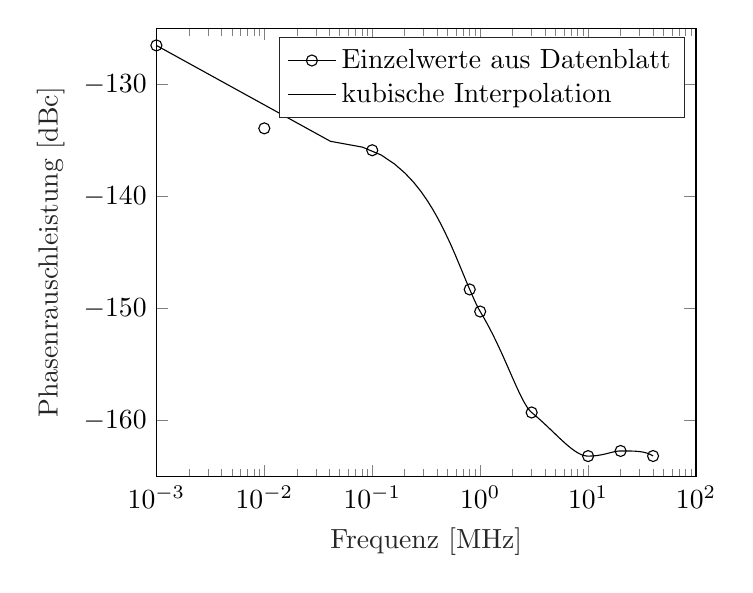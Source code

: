 % This file was created by matlab2tikz.
%
%The latest updates can be retrieved from
%  http://www.mathworks.com/matlabcentral/fileexchange/22022-matlab2tikz-matlab2tikz
%where you can also make suggestions and rate matlab2tikz.
%
\begin{tikzpicture}

\begin{axis}[%
xmode=log,
xmin=0.001,
xmax=100,
xminorticks=true,
xlabel style={font=\color{white!15!black}},
xlabel={Frequenz [MHz]},
ymin=-165,
ymax=-125,
ylabel style={font=\color{white!15!black}},
ylabel={Phasenrauschleistung [dBc]},
axis background/.style={fill=white},
legend style={legend cell align=left, align=left, draw=white!15!black}
]
\addplot [color=black, draw=none, mark=o, mark options={solid, black}]
  table[row sep=crcr]{%
0.001	-126.533\\
0.01	-133.934\\
0.1	-135.887\\
0.8	-148.306\\
1	-150.277\\
3	-159.284\\
10	-163.175\\
20	-162.717\\
40	-163.168\\
};
\addlegendentry{Einzelwerte aus Datenblatt}

\addplot [color=black]
  table[row sep=crcr]{%
0.001	-126.533\\
0.041	-135.09\\
0.081	-135.607\\
0.121	-136.311\\
0.161	-137.117\\
0.201	-137.924\\
0.241	-138.729\\
0.281	-139.53\\
0.321	-140.324\\
0.361	-141.108\\
0.401	-141.88\\
0.441	-142.637\\
0.481	-143.376\\
0.522	-144.095\\
0.562	-144.79\\
0.602	-145.46\\
0.642	-146.101\\
0.682	-146.711\\
0.722	-147.287\\
0.762	-147.827\\
0.802	-148.328\\
0.842	-148.796\\
0.882	-149.234\\
0.922	-149.634\\
0.962	-149.989\\
1.002	-150.29\\
1.042	-150.565\\
1.082	-150.837\\
1.122	-151.106\\
1.162	-151.373\\
1.202	-151.637\\
1.242	-151.899\\
1.282	-152.158\\
1.322	-152.413\\
1.362	-152.666\\
1.402	-152.916\\
1.442	-153.162\\
1.482	-153.406\\
1.522	-153.645\\
1.563	-153.882\\
1.603	-154.115\\
1.643	-154.344\\
1.683	-154.569\\
1.723	-154.791\\
1.763	-155.008\\
1.803	-155.222\\
1.843	-155.431\\
1.883	-155.636\\
1.923	-155.837\\
1.963	-156.034\\
2.003	-156.226\\
2.043	-156.413\\
2.083	-156.596\\
2.123	-156.774\\
2.163	-156.947\\
2.203	-157.115\\
2.243	-157.278\\
2.283	-157.436\\
2.323	-157.588\\
2.363	-157.735\\
2.403	-157.877\\
2.443	-158.014\\
2.483	-158.144\\
2.523	-158.269\\
2.563	-158.388\\
2.604	-158.501\\
2.644	-158.609\\
2.684	-158.71\\
2.724	-158.805\\
2.764	-158.894\\
2.804	-158.976\\
2.844	-159.052\\
2.884	-159.121\\
2.924	-159.184\\
2.964	-159.24\\
3.004	-159.289\\
3.044	-159.335\\
3.084	-159.381\\
3.124	-159.426\\
3.164	-159.472\\
3.204	-159.516\\
3.244	-159.561\\
3.284	-159.606\\
3.324	-159.65\\
3.364	-159.693\\
3.404	-159.737\\
3.444	-159.78\\
3.484	-159.823\\
3.524	-159.866\\
3.564	-159.908\\
3.605	-159.95\\
3.645	-159.992\\
3.685	-160.033\\
3.725	-160.074\\
3.765	-160.115\\
3.805	-160.156\\
3.845	-160.196\\
3.885	-160.236\\
3.925	-160.276\\
3.965	-160.315\\
4.005	-160.354\\
4.045	-160.393\\
4.085	-160.432\\
4.125	-160.47\\
4.165	-160.508\\
4.205	-160.546\\
4.245	-160.583\\
4.285	-160.62\\
4.325	-160.657\\
4.365	-160.694\\
4.405	-160.73\\
4.445	-160.766\\
4.485	-160.802\\
4.525	-160.837\\
4.565	-160.872\\
4.605	-160.907\\
4.646	-160.942\\
4.686	-160.976\\
4.726	-161.01\\
4.766	-161.044\\
4.806	-161.077\\
4.846	-161.111\\
4.886	-161.144\\
4.926	-161.176\\
4.966	-161.208\\
5.006	-161.241\\
5.046	-161.272\\
5.086	-161.304\\
5.126	-161.335\\
5.166	-161.366\\
5.206	-161.397\\
5.246	-161.427\\
5.286	-161.457\\
5.326	-161.487\\
5.366	-161.517\\
5.406	-161.546\\
5.446	-161.575\\
5.486	-161.604\\
5.526	-161.632\\
5.566	-161.661\\
5.606	-161.689\\
5.647	-161.716\\
5.687	-161.744\\
5.727	-161.771\\
5.767	-161.798\\
5.807	-161.824\\
5.847	-161.85\\
5.887	-161.876\\
5.927	-161.902\\
5.967	-161.928\\
6.007	-161.953\\
6.047	-161.978\\
6.087	-162.003\\
6.127	-162.027\\
6.167	-162.051\\
6.207	-162.075\\
6.247	-162.099\\
6.287	-162.122\\
6.327	-162.145\\
6.367	-162.168\\
6.407	-162.191\\
6.447	-162.213\\
6.487	-162.235\\
6.527	-162.257\\
6.567	-162.278\\
6.607	-162.299\\
6.647	-162.32\\
6.688	-162.341\\
6.728	-162.361\\
6.768	-162.382\\
6.808	-162.401\\
6.848	-162.421\\
6.888	-162.441\\
6.928	-162.46\\
6.968	-162.479\\
7.008	-162.497\\
7.048	-162.515\\
7.088	-162.534\\
7.128	-162.551\\
7.168	-162.569\\
7.208	-162.586\\
7.248	-162.603\\
7.288	-162.62\\
7.328	-162.637\\
7.368	-162.653\\
7.408	-162.669\\
7.448	-162.685\\
7.488	-162.7\\
7.528	-162.715\\
7.568	-162.73\\
7.608	-162.745\\
7.648	-162.76\\
7.688	-162.774\\
7.729	-162.788\\
7.769	-162.802\\
7.809	-162.815\\
7.849	-162.828\\
7.889	-162.841\\
7.929	-162.854\\
7.969	-162.866\\
8.009	-162.879\\
8.049	-162.89\\
8.089	-162.902\\
8.129	-162.914\\
8.169	-162.925\\
8.209	-162.936\\
8.249	-162.946\\
8.289	-162.957\\
8.329	-162.967\\
8.369	-162.977\\
8.409	-162.987\\
8.449	-162.996\\
8.489	-163.005\\
8.529	-163.014\\
8.569	-163.023\\
8.609	-163.032\\
8.649	-163.04\\
8.689	-163.048\\
8.73	-163.055\\
8.77	-163.063\\
8.81	-163.07\\
8.85	-163.077\\
8.89	-163.084\\
8.93	-163.09\\
8.97	-163.097\\
9.01	-163.103\\
9.05	-163.108\\
9.09	-163.114\\
9.13	-163.119\\
9.17	-163.124\\
9.21	-163.129\\
9.25	-163.134\\
9.29	-163.138\\
9.33	-163.142\\
9.37	-163.146\\
9.41	-163.15\\
9.45	-163.153\\
9.49	-163.156\\
9.53	-163.159\\
9.57	-163.162\\
9.61	-163.164\\
9.65	-163.166\\
9.69	-163.168\\
9.73	-163.17\\
9.771	-163.171\\
9.811	-163.172\\
9.851	-163.173\\
9.891	-163.174\\
9.931	-163.175\\
9.971	-163.175\\
10.011	-163.175\\
10.051	-163.175\\
10.091	-163.175\\
10.131	-163.175\\
10.171	-163.175\\
10.211	-163.174\\
10.251	-163.174\\
10.291	-163.174\\
10.331	-163.174\\
10.371	-163.173\\
10.411	-163.173\\
10.451	-163.172\\
10.491	-163.172\\
10.531	-163.171\\
10.571	-163.171\\
10.611	-163.17\\
10.651	-163.17\\
10.691	-163.169\\
10.731	-163.168\\
10.772	-163.167\\
10.812	-163.167\\
10.852	-163.166\\
10.892	-163.165\\
10.932	-163.164\\
10.972	-163.163\\
11.012	-163.162\\
11.052	-163.161\\
11.092	-163.16\\
11.132	-163.159\\
11.172	-163.158\\
11.212	-163.157\\
11.252	-163.155\\
11.292	-163.154\\
11.332	-163.153\\
11.372	-163.152\\
11.412	-163.15\\
11.452	-163.149\\
11.492	-163.148\\
11.532	-163.146\\
11.572	-163.145\\
11.612	-163.143\\
11.652	-163.142\\
11.692	-163.14\\
11.732	-163.139\\
11.772	-163.137\\
11.813	-163.135\\
11.853	-163.134\\
11.893	-163.132\\
11.933	-163.13\\
11.973	-163.129\\
12.013	-163.127\\
12.053	-163.125\\
12.093	-163.123\\
12.133	-163.121\\
12.173	-163.12\\
12.213	-163.118\\
12.253	-163.116\\
12.293	-163.114\\
12.333	-163.112\\
12.373	-163.11\\
12.413	-163.108\\
12.453	-163.106\\
12.493	-163.104\\
12.533	-163.102\\
12.573	-163.1\\
12.613	-163.098\\
12.653	-163.095\\
12.693	-163.093\\
12.733	-163.091\\
12.773	-163.089\\
12.813	-163.087\\
12.854	-163.084\\
12.894	-163.082\\
12.934	-163.08\\
12.974	-163.078\\
13.014	-163.075\\
13.054	-163.073\\
13.094	-163.071\\
13.134	-163.068\\
13.174	-163.066\\
13.214	-163.064\\
13.254	-163.061\\
13.294	-163.059\\
13.334	-163.056\\
13.374	-163.054\\
13.414	-163.051\\
13.454	-163.049\\
13.494	-163.046\\
13.534	-163.044\\
13.574	-163.041\\
13.614	-163.039\\
13.654	-163.036\\
13.694	-163.034\\
13.734	-163.031\\
13.774	-163.029\\
13.814	-163.026\\
13.855	-163.023\\
13.895	-163.021\\
13.935	-163.018\\
13.975	-163.015\\
14.015	-163.013\\
14.055	-163.01\\
14.095	-163.008\\
14.135	-163.005\\
14.175	-163.002\\
14.215	-163.0\\
14.255	-162.997\\
14.295	-162.994\\
14.335	-162.991\\
14.375	-162.989\\
14.415	-162.986\\
14.455	-162.983\\
14.495	-162.981\\
14.535	-162.978\\
14.575	-162.975\\
14.615	-162.972\\
14.655	-162.97\\
14.695	-162.967\\
14.735	-162.964\\
14.775	-162.961\\
14.815	-162.959\\
14.855	-162.956\\
14.896	-162.953\\
14.936	-162.95\\
14.976	-162.948\\
15.016	-162.945\\
15.056	-162.942\\
15.096	-162.939\\
15.136	-162.937\\
15.176	-162.934\\
15.216	-162.931\\
15.256	-162.928\\
15.296	-162.926\\
15.336	-162.923\\
15.376	-162.92\\
15.416	-162.917\\
15.456	-162.915\\
15.496	-162.912\\
15.536	-162.909\\
15.576	-162.907\\
15.616	-162.904\\
15.656	-162.901\\
15.696	-162.898\\
15.736	-162.896\\
15.776	-162.893\\
15.816	-162.89\\
15.856	-162.888\\
15.896	-162.885\\
15.937	-162.882\\
15.977	-162.88\\
16.017	-162.877\\
16.057	-162.874\\
16.097	-162.872\\
16.137	-162.869\\
16.177	-162.867\\
16.217	-162.864\\
16.257	-162.861\\
16.297	-162.859\\
16.337	-162.856\\
16.377	-162.854\\
16.417	-162.851\\
16.457	-162.849\\
16.497	-162.846\\
16.537	-162.844\\
16.577	-162.841\\
16.617	-162.839\\
16.657	-162.836\\
16.697	-162.834\\
16.737	-162.831\\
16.777	-162.829\\
16.817	-162.827\\
16.857	-162.824\\
16.897	-162.822\\
16.938	-162.819\\
16.978	-162.817\\
17.018	-162.815\\
17.058	-162.813\\
17.098	-162.81\\
17.138	-162.808\\
17.178	-162.806\\
17.218	-162.804\\
17.258	-162.801\\
17.298	-162.799\\
17.338	-162.797\\
17.378	-162.795\\
17.418	-162.793\\
17.458	-162.791\\
17.498	-162.789\\
17.538	-162.787\\
17.578	-162.785\\
17.618	-162.782\\
17.658	-162.781\\
17.698	-162.779\\
17.738	-162.777\\
17.778	-162.775\\
17.818	-162.773\\
17.858	-162.771\\
17.898	-162.769\\
17.938	-162.767\\
17.979	-162.766\\
18.019	-162.764\\
18.059	-162.762\\
18.099	-162.76\\
18.139	-162.759\\
18.179	-162.757\\
18.219	-162.755\\
18.259	-162.754\\
18.299	-162.752\\
18.339	-162.751\\
18.379	-162.749\\
18.419	-162.748\\
18.459	-162.746\\
18.499	-162.745\\
18.539	-162.743\\
18.579	-162.742\\
18.619	-162.741\\
18.659	-162.739\\
18.699	-162.738\\
18.739	-162.737\\
18.779	-162.736\\
18.819	-162.735\\
18.859	-162.733\\
18.899	-162.732\\
18.939	-162.731\\
18.98	-162.73\\
19.02	-162.729\\
19.06	-162.728\\
19.1	-162.727\\
19.14	-162.726\\
19.18	-162.726\\
19.22	-162.725\\
19.26	-162.724\\
19.3	-162.723\\
19.34	-162.723\\
19.38	-162.722\\
19.42	-162.721\\
19.46	-162.721\\
19.5	-162.72\\
19.54	-162.72\\
19.58	-162.719\\
19.62	-162.719\\
19.66	-162.718\\
19.7	-162.718\\
19.74	-162.718\\
19.78	-162.718\\
19.82	-162.717\\
19.86	-162.717\\
19.9	-162.717\\
19.94	-162.717\\
19.98	-162.717\\
20.021	-162.717\\
20.061	-162.717\\
20.101	-162.717\\
20.141	-162.717\\
20.181	-162.717\\
20.221	-162.717\\
20.261	-162.717\\
20.301	-162.717\\
20.341	-162.717\\
20.381	-162.717\\
20.421	-162.717\\
20.461	-162.717\\
20.501	-162.717\\
20.541	-162.717\\
20.581	-162.717\\
20.621	-162.717\\
20.661	-162.717\\
20.701	-162.717\\
20.741	-162.717\\
20.781	-162.717\\
20.821	-162.717\\
20.861	-162.717\\
20.901	-162.717\\
20.941	-162.717\\
20.981	-162.717\\
21.021	-162.717\\
21.062	-162.717\\
21.102	-162.717\\
21.142	-162.717\\
21.182	-162.717\\
21.222	-162.717\\
21.262	-162.717\\
21.302	-162.717\\
21.342	-162.717\\
21.382	-162.717\\
21.422	-162.717\\
21.462	-162.717\\
21.502	-162.717\\
21.542	-162.717\\
21.582	-162.717\\
21.622	-162.717\\
21.662	-162.717\\
21.702	-162.717\\
21.742	-162.717\\
21.782	-162.717\\
21.822	-162.717\\
21.862	-162.717\\
21.902	-162.717\\
21.942	-162.717\\
21.982	-162.717\\
22.022	-162.717\\
22.063	-162.717\\
22.103	-162.717\\
22.143	-162.717\\
22.183	-162.717\\
22.223	-162.718\\
22.263	-162.718\\
22.303	-162.718\\
22.343	-162.718\\
22.383	-162.718\\
22.423	-162.718\\
22.463	-162.718\\
22.503	-162.718\\
22.543	-162.718\\
22.583	-162.718\\
22.623	-162.718\\
22.663	-162.718\\
22.703	-162.718\\
22.743	-162.718\\
22.783	-162.718\\
22.823	-162.718\\
22.863	-162.718\\
22.903	-162.718\\
22.943	-162.718\\
22.983	-162.718\\
23.023	-162.718\\
23.063	-162.719\\
23.104	-162.719\\
23.144	-162.719\\
23.184	-162.719\\
23.224	-162.719\\
23.264	-162.719\\
23.304	-162.719\\
23.344	-162.719\\
23.384	-162.719\\
23.424	-162.719\\
23.464	-162.719\\
23.504	-162.719\\
23.544	-162.719\\
23.584	-162.719\\
23.624	-162.72\\
23.664	-162.72\\
23.704	-162.72\\
23.744	-162.72\\
23.784	-162.72\\
23.824	-162.72\\
23.864	-162.72\\
23.904	-162.72\\
23.944	-162.72\\
23.984	-162.72\\
24.024	-162.721\\
24.064	-162.721\\
24.105	-162.721\\
24.145	-162.721\\
24.185	-162.721\\
24.225	-162.721\\
24.265	-162.721\\
24.305	-162.721\\
24.345	-162.722\\
24.385	-162.722\\
24.425	-162.722\\
24.465	-162.722\\
24.505	-162.722\\
24.545	-162.722\\
24.585	-162.722\\
24.625	-162.722\\
24.665	-162.723\\
24.705	-162.723\\
24.745	-162.723\\
24.785	-162.723\\
24.825	-162.723\\
24.865	-162.723\\
24.905	-162.724\\
24.945	-162.724\\
24.985	-162.724\\
25.025	-162.724\\
25.065	-162.724\\
25.105	-162.724\\
25.146	-162.725\\
25.186	-162.725\\
25.226	-162.725\\
25.266	-162.725\\
25.306	-162.725\\
25.346	-162.726\\
25.386	-162.726\\
25.426	-162.726\\
25.466	-162.726\\
25.506	-162.726\\
25.546	-162.727\\
25.586	-162.727\\
25.626	-162.727\\
25.666	-162.727\\
25.706	-162.727\\
25.746	-162.728\\
25.786	-162.728\\
25.826	-162.728\\
25.866	-162.728\\
25.906	-162.729\\
25.946	-162.729\\
25.986	-162.729\\
26.026	-162.729\\
26.066	-162.729\\
26.106	-162.73\\
26.146	-162.73\\
26.187	-162.73\\
26.227	-162.731\\
26.267	-162.731\\
26.307	-162.731\\
26.347	-162.731\\
26.387	-162.732\\
26.427	-162.732\\
26.467	-162.732\\
26.507	-162.732\\
26.547	-162.733\\
26.587	-162.733\\
26.627	-162.733\\
26.667	-162.734\\
26.707	-162.734\\
26.747	-162.734\\
26.787	-162.735\\
26.827	-162.735\\
26.867	-162.735\\
26.907	-162.735\\
26.947	-162.736\\
26.987	-162.736\\
27.027	-162.736\\
27.067	-162.737\\
27.107	-162.737\\
27.147	-162.737\\
27.188	-162.738\\
27.228	-162.738\\
27.268	-162.739\\
27.308	-162.739\\
27.348	-162.739\\
27.388	-162.74\\
27.428	-162.74\\
27.468	-162.74\\
27.508	-162.741\\
27.548	-162.741\\
27.588	-162.742\\
27.628	-162.742\\
27.668	-162.742\\
27.708	-162.743\\
27.748	-162.743\\
27.788	-162.744\\
27.828	-162.744\\
27.868	-162.744\\
27.908	-162.745\\
27.948	-162.745\\
27.988	-162.746\\
28.028	-162.746\\
28.068	-162.746\\
28.108	-162.747\\
28.148	-162.747\\
28.188	-162.748\\
28.229	-162.748\\
28.269	-162.749\\
28.309	-162.749\\
28.349	-162.75\\
28.389	-162.75\\
28.429	-162.751\\
28.469	-162.751\\
28.509	-162.752\\
28.549	-162.752\\
28.589	-162.753\\
28.629	-162.753\\
28.669	-162.754\\
28.709	-162.754\\
28.749	-162.755\\
28.789	-162.755\\
28.829	-162.756\\
28.869	-162.756\\
28.909	-162.757\\
28.949	-162.757\\
28.989	-162.758\\
29.029	-162.758\\
29.069	-162.759\\
29.109	-162.759\\
29.149	-162.76\\
29.189	-162.761\\
29.229	-162.761\\
29.27	-162.762\\
29.31	-162.762\\
29.35	-162.763\\
29.39	-162.764\\
29.43	-162.764\\
29.47	-162.765\\
29.51	-162.765\\
29.55	-162.766\\
29.59	-162.767\\
29.63	-162.767\\
29.67	-162.768\\
29.71	-162.768\\
29.75	-162.769\\
29.79	-162.77\\
29.83	-162.77\\
29.87	-162.771\\
29.91	-162.772\\
29.95	-162.772\\
29.99	-162.773\\
30.03	-162.774\\
30.07	-162.774\\
30.11	-162.775\\
30.15	-162.776\\
30.19	-162.777\\
30.23	-162.777\\
30.271	-162.778\\
30.311	-162.779\\
30.351	-162.779\\
30.391	-162.78\\
30.431	-162.781\\
30.471	-162.782\\
30.511	-162.782\\
30.551	-162.783\\
30.591	-162.784\\
30.631	-162.785\\
30.671	-162.785\\
30.711	-162.786\\
30.751	-162.787\\
30.791	-162.788\\
30.831	-162.788\\
30.871	-162.789\\
30.911	-162.79\\
30.951	-162.791\\
30.991	-162.792\\
31.031	-162.793\\
31.071	-162.793\\
31.111	-162.794\\
31.151	-162.795\\
31.191	-162.796\\
31.231	-162.797\\
31.271	-162.798\\
31.312	-162.798\\
31.352	-162.799\\
31.392	-162.8\\
31.432	-162.801\\
31.472	-162.802\\
31.512	-162.803\\
31.552	-162.804\\
31.592	-162.805\\
31.632	-162.806\\
31.672	-162.806\\
31.712	-162.807\\
31.752	-162.808\\
31.792	-162.809\\
31.832	-162.81\\
31.872	-162.811\\
31.912	-162.812\\
31.952	-162.813\\
31.992	-162.814\\
32.032	-162.815\\
32.072	-162.816\\
32.112	-162.817\\
32.152	-162.818\\
32.192	-162.819\\
32.232	-162.82\\
32.272	-162.821\\
32.313	-162.822\\
32.353	-162.823\\
32.393	-162.824\\
32.433	-162.825\\
32.473	-162.826\\
32.513	-162.827\\
32.553	-162.828\\
32.593	-162.829\\
32.633	-162.83\\
32.673	-162.832\\
32.713	-162.833\\
32.753	-162.834\\
32.793	-162.835\\
32.833	-162.836\\
32.873	-162.837\\
32.913	-162.838\\
32.953	-162.839\\
32.993	-162.84\\
33.033	-162.842\\
33.073	-162.843\\
33.113	-162.844\\
33.153	-162.845\\
33.193	-162.846\\
33.233	-162.847\\
33.273	-162.849\\
33.313	-162.85\\
33.354	-162.851\\
33.394	-162.852\\
33.434	-162.853\\
33.474	-162.855\\
33.514	-162.856\\
33.554	-162.857\\
33.594	-162.858\\
33.634	-162.86\\
33.674	-162.861\\
33.714	-162.862\\
33.754	-162.863\\
33.794	-162.865\\
33.834	-162.866\\
33.874	-162.867\\
33.914	-162.869\\
33.954	-162.87\\
33.994	-162.871\\
34.034	-162.873\\
34.074	-162.874\\
34.114	-162.875\\
34.154	-162.877\\
34.194	-162.878\\
34.234	-162.879\\
34.274	-162.881\\
34.314	-162.882\\
34.354	-162.884\\
34.395	-162.885\\
34.435	-162.886\\
34.475	-162.888\\
34.515	-162.889\\
34.555	-162.891\\
34.595	-162.892\\
34.635	-162.893\\
34.675	-162.895\\
34.715	-162.896\\
34.755	-162.898\\
34.795	-162.899\\
34.835	-162.901\\
34.875	-162.902\\
34.915	-162.904\\
34.955	-162.905\\
34.995	-162.907\\
35.035	-162.908\\
35.075	-162.91\\
35.115	-162.911\\
35.155	-162.913\\
35.195	-162.915\\
35.235	-162.916\\
35.275	-162.918\\
35.315	-162.919\\
35.355	-162.921\\
35.396	-162.922\\
35.436	-162.924\\
35.476	-162.926\\
35.516	-162.927\\
35.556	-162.929\\
35.596	-162.931\\
35.636	-162.932\\
35.676	-162.934\\
35.716	-162.936\\
35.756	-162.937\\
35.796	-162.939\\
35.836	-162.941\\
35.876	-162.942\\
35.916	-162.944\\
35.956	-162.946\\
35.996	-162.947\\
36.036	-162.949\\
36.076	-162.951\\
36.116	-162.953\\
36.156	-162.954\\
36.196	-162.956\\
36.236	-162.958\\
36.276	-162.96\\
36.316	-162.962\\
36.356	-162.963\\
36.396	-162.965\\
36.437	-162.967\\
36.477	-162.969\\
36.517	-162.971\\
36.557	-162.973\\
36.597	-162.974\\
36.637	-162.976\\
36.677	-162.978\\
36.717	-162.98\\
36.757	-162.982\\
36.797	-162.984\\
36.837	-162.986\\
36.877	-162.988\\
36.917	-162.99\\
36.957	-162.992\\
36.997	-162.994\\
37.037	-162.996\\
37.077	-162.997\\
37.117	-162.999\\
37.157	-163.001\\
37.197	-163.003\\
37.237	-163.005\\
37.277	-163.007\\
37.317	-163.009\\
37.357	-163.012\\
37.397	-163.014\\
37.438	-163.016\\
37.478	-163.018\\
37.518	-163.02\\
37.558	-163.022\\
37.598	-163.024\\
37.638	-163.026\\
37.678	-163.028\\
37.718	-163.03\\
37.758	-163.032\\
37.798	-163.035\\
37.838	-163.037\\
37.878	-163.039\\
37.918	-163.041\\
37.958	-163.043\\
37.998	-163.045\\
38.038	-163.048\\
38.078	-163.05\\
38.118	-163.052\\
38.158	-163.054\\
38.198	-163.056\\
38.238	-163.059\\
38.278	-163.061\\
38.318	-163.063\\
38.358	-163.065\\
38.398	-163.068\\
38.438	-163.07\\
38.479	-163.072\\
38.519	-163.075\\
38.559	-163.077\\
38.599	-163.079\\
38.639	-163.082\\
38.679	-163.084\\
38.719	-163.086\\
38.759	-163.089\\
38.799	-163.091\\
38.839	-163.094\\
38.879	-163.096\\
38.919	-163.098\\
38.959	-163.101\\
38.999	-163.103\\
39.039	-163.106\\
39.079	-163.108\\
39.119	-163.111\\
39.159	-163.113\\
39.199	-163.116\\
39.239	-163.118\\
39.279	-163.121\\
39.319	-163.123\\
39.359	-163.126\\
39.399	-163.128\\
39.439	-163.131\\
39.479	-163.133\\
39.52	-163.136\\
39.56	-163.138\\
39.6	-163.141\\
39.64	-163.144\\
39.68	-163.146\\
39.72	-163.149\\
39.76	-163.152\\
39.8	-163.154\\
39.84	-163.157\\
39.88	-163.16\\
39.92	-163.162\\
39.96	-163.165\\
40	-163.168\\
};
\addlegendentry{kubische Interpolation}

\end{axis}
\end{tikzpicture}%